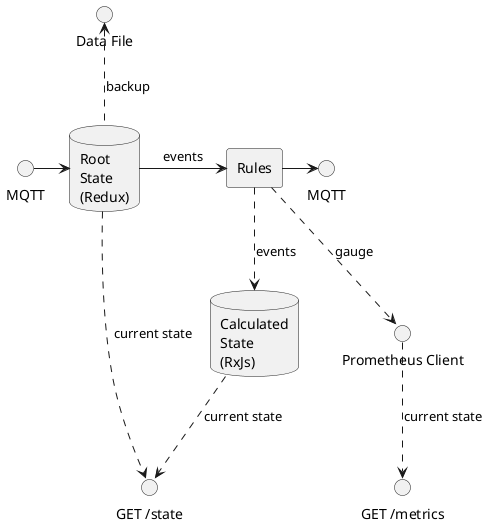 @startuml

interface "MQTT" as mqttin
interface "MQTT" as mqttout
interface "Data File" as file
interface "Prometheus Client" as prom
interface "GET /state" as getstate
interface "GET /metrics" as getmetrics
database "Root\nState\n(Redux)" as root
agent "Rules" as rules
database "Calculated\nState\n(RxJs)" as calculated

mqttin -> root
root .up.> file: backup
root -> rules: events
rules .down.> calculated: events
rules -> mqttout
rules .down.> prom: gauge
root .down.> getstate: current state
calculated .down.> getstate: current state
prom .down.> getmetrics: current state

@enduml
